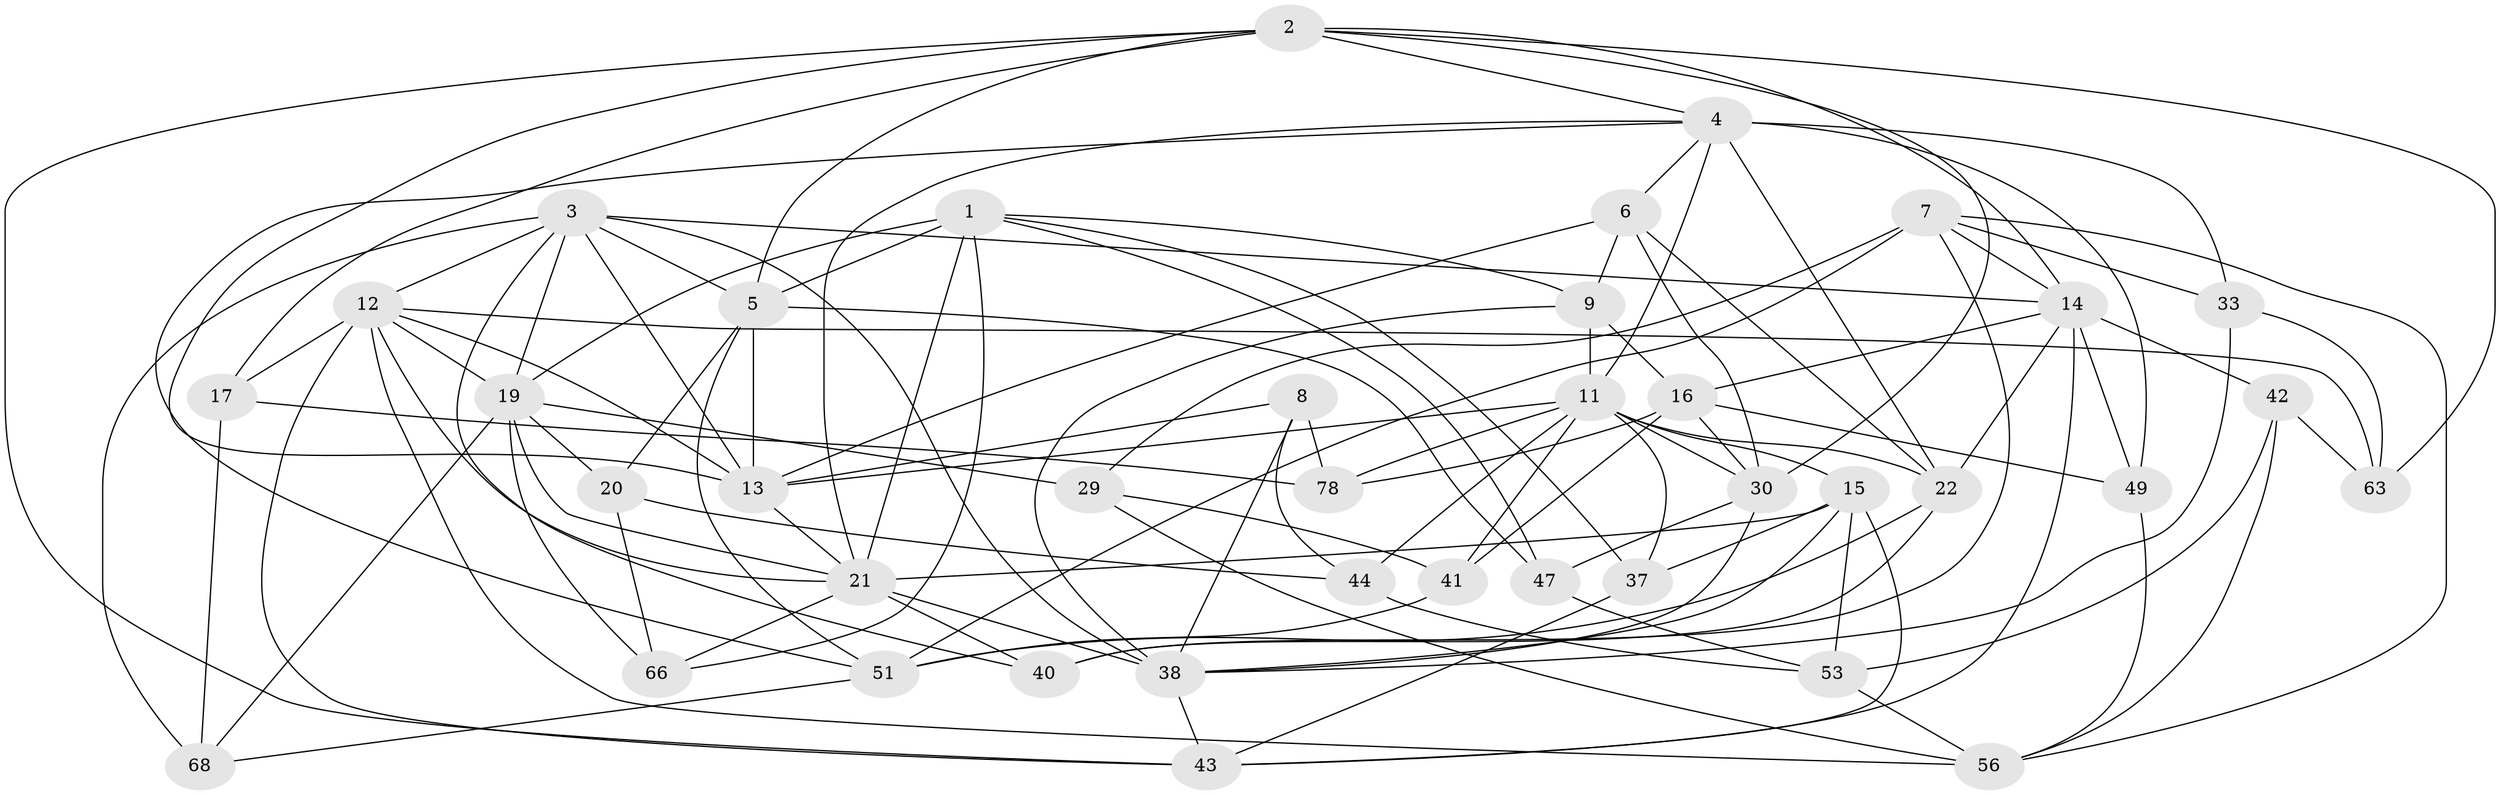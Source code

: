 // original degree distribution, {4: 1.0}
// Generated by graph-tools (version 1.1) at 2025/16/03/09/25 04:16:35]
// undirected, 39 vertices, 112 edges
graph export_dot {
graph [start="1"]
  node [color=gray90,style=filled];
  1 [super="+28+77"];
  2 [super="+27+39"];
  3 [super="+75+72"];
  4 [super="+10+65"];
  5 [super="+31"];
  6 [super="+54"];
  7 [super="+34"];
  8;
  9 [super="+18"];
  11 [super="+24+55"];
  12 [super="+32+60"];
  13 [super="+50"];
  14 [super="+45+61"];
  15 [super="+26+57"];
  16 [super="+23"];
  17;
  19 [super="+46"];
  20;
  21 [super="+73+25+64"];
  22 [super="+35"];
  29;
  30 [super="+36"];
  33;
  37;
  38 [super="+62+48"];
  40;
  41;
  42;
  43 [super="+69"];
  44;
  47;
  49;
  51 [super="+74"];
  53 [super="+58"];
  56 [super="+59"];
  63;
  66;
  68;
  78;
  1 -- 47;
  1 -- 21;
  1 -- 37;
  1 -- 9;
  1 -- 19;
  1 -- 66;
  1 -- 5 [weight=2];
  2 -- 30;
  2 -- 17;
  2 -- 43;
  2 -- 63;
  2 -- 14;
  2 -- 13;
  2 -- 4;
  2 -- 5;
  3 -- 40;
  3 -- 13;
  3 -- 68;
  3 -- 12;
  3 -- 14;
  3 -- 19;
  3 -- 38;
  3 -- 5;
  4 -- 33;
  4 -- 11;
  4 -- 21;
  4 -- 6;
  4 -- 22;
  4 -- 49;
  4 -- 51;
  5 -- 47;
  5 -- 20;
  5 -- 13;
  5 -- 51;
  6 -- 22;
  6 -- 13;
  6 -- 9 [weight=2];
  6 -- 30;
  7 -- 33;
  7 -- 40;
  7 -- 56;
  7 -- 29;
  7 -- 14;
  7 -- 51;
  8 -- 44;
  8 -- 78;
  8 -- 13;
  8 -- 38;
  9 -- 38;
  9 -- 16;
  9 -- 11;
  11 -- 37;
  11 -- 44;
  11 -- 13;
  11 -- 78;
  11 -- 41;
  11 -- 30;
  11 -- 15;
  11 -- 22;
  12 -- 63;
  12 -- 19;
  12 -- 17;
  12 -- 13;
  12 -- 43;
  12 -- 21;
  12 -- 56;
  13 -- 21;
  14 -- 49;
  14 -- 43;
  14 -- 42;
  14 -- 16;
  14 -- 22;
  15 -- 53 [weight=2];
  15 -- 21;
  15 -- 38 [weight=2];
  15 -- 43;
  15 -- 37;
  16 -- 30;
  16 -- 41;
  16 -- 49;
  16 -- 78;
  17 -- 78;
  17 -- 68;
  19 -- 29;
  19 -- 66;
  19 -- 20;
  19 -- 21;
  19 -- 68;
  20 -- 66;
  20 -- 44;
  21 -- 66;
  21 -- 40;
  21 -- 38 [weight=2];
  22 -- 51;
  22 -- 40;
  29 -- 41;
  29 -- 56;
  30 -- 47;
  30 -- 38;
  33 -- 63;
  33 -- 38;
  37 -- 43;
  38 -- 43;
  41 -- 51;
  42 -- 56;
  42 -- 53;
  42 -- 63;
  44 -- 53;
  47 -- 53;
  49 -- 56;
  51 -- 68;
  53 -- 56;
}
